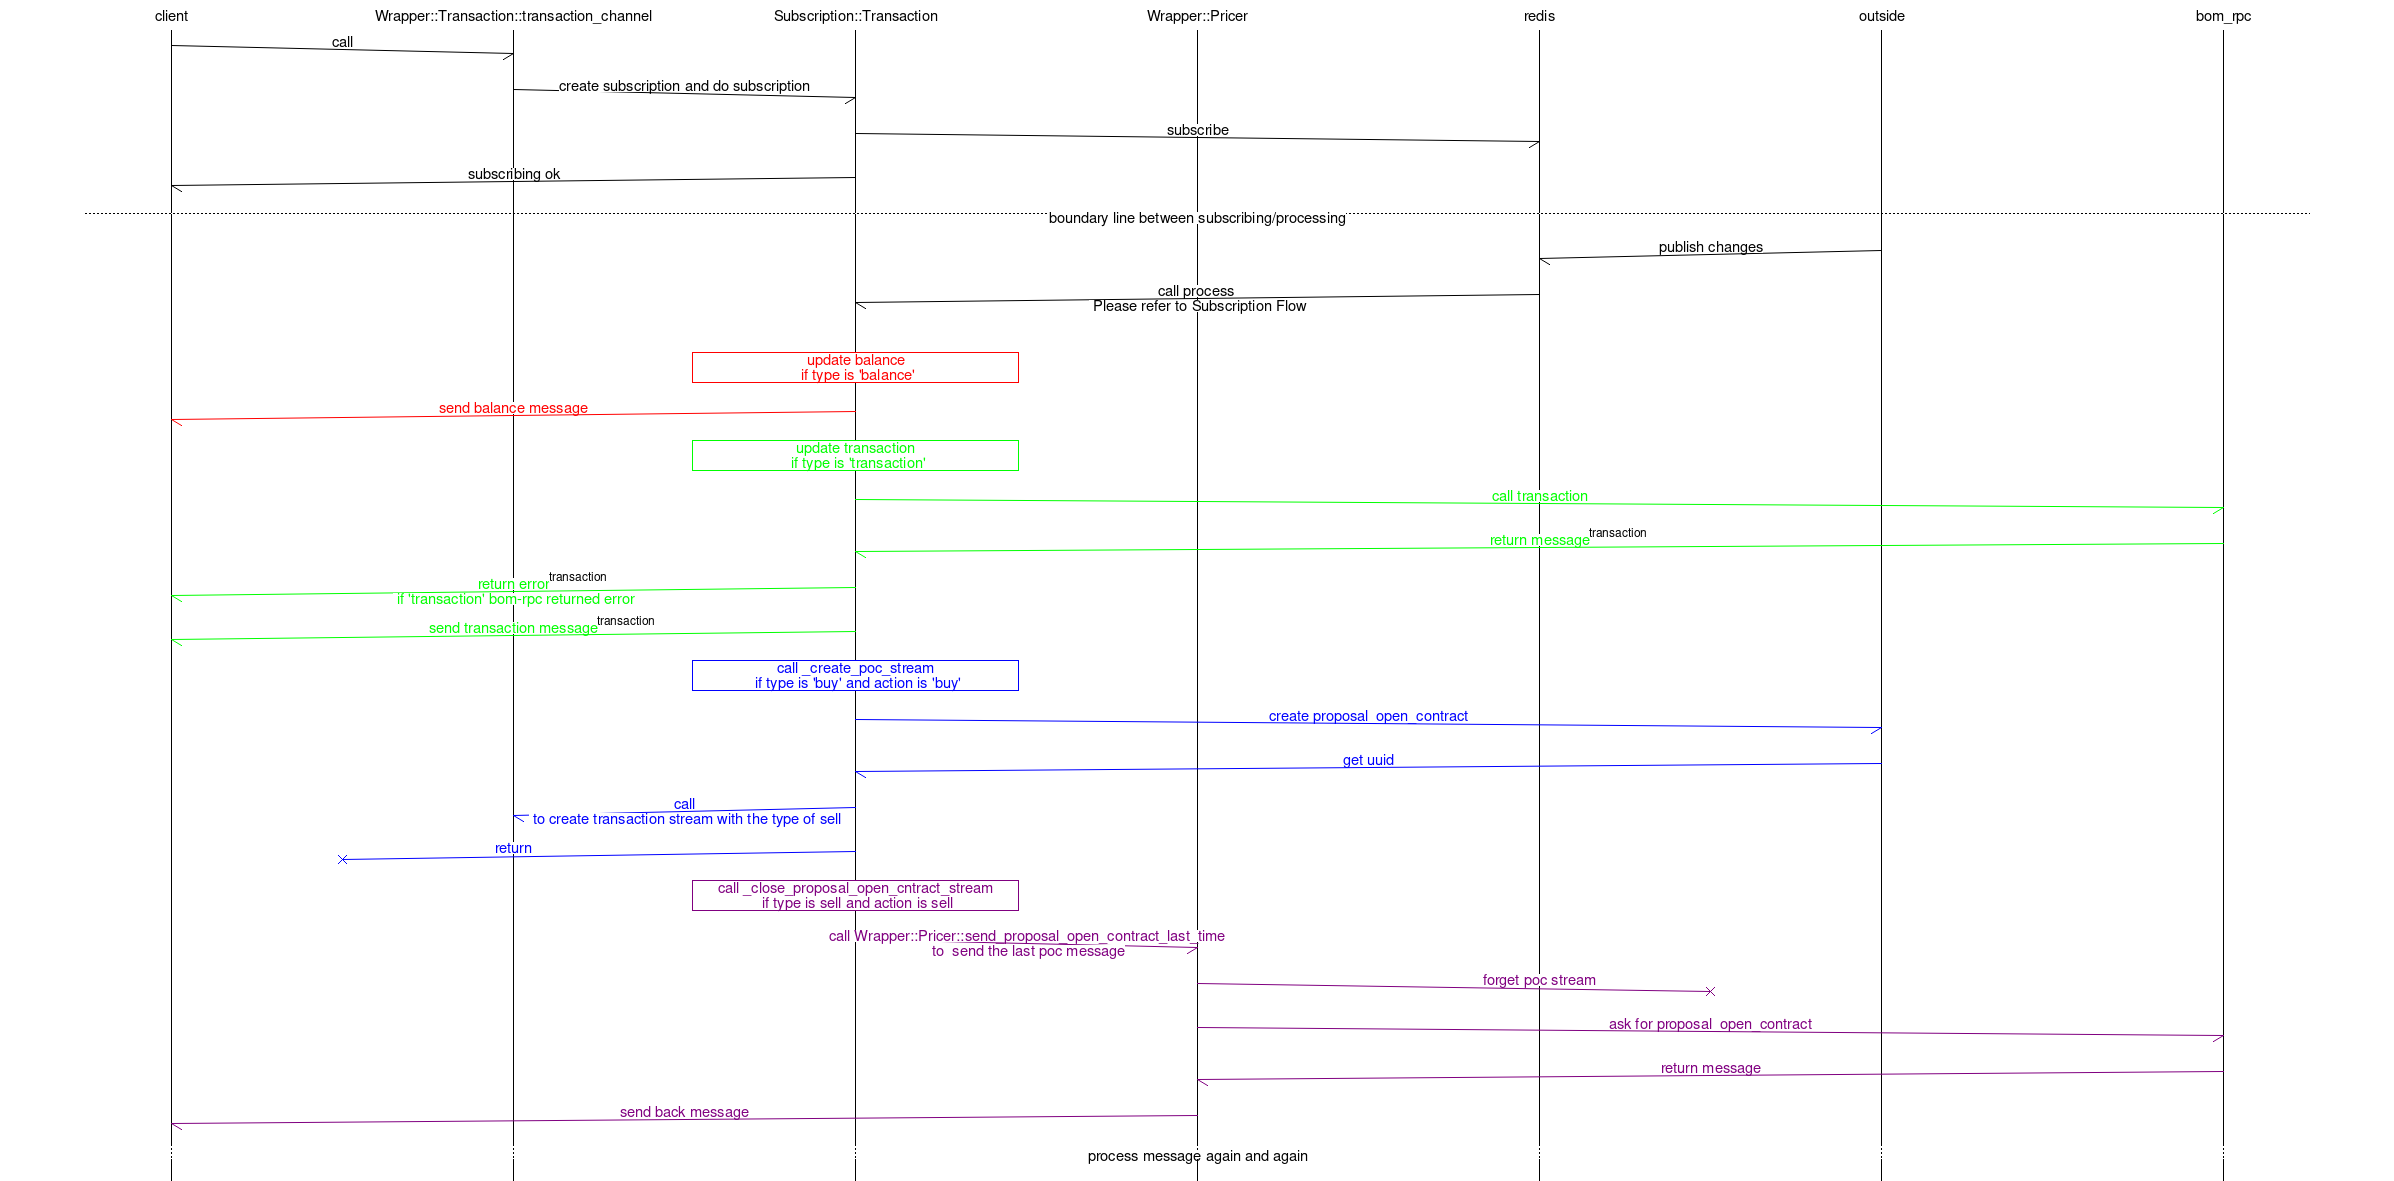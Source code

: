 # MSC for transaction flow
msc {
    hscale=4,arcgradient = 8;
    client,  create_channel [label= "Wrapper::Transaction::transaction_channel"], transaction [label = "Subscription::Transaction"], pricer [label = "Wrapper::Pricer"], redis, outside, bom_rpc;
    client ->  create_channel [ label = "call" ];
    create_channel -> transaction [ label = "create subscription and do subscription"];
    transaction -> redis [ label = "subscribe" ];
    transaction -> client [label = "subscribing ok"];
    --- [label = "boundary line between subscribing/processing"];
    outside -> redis [label = "publish changes"];
    redis -> transaction [label = "call process \n Please refer to Subscription Flow"];
    |||;
    transaction box transaction [label = "update balance\n if type is 'balance'", linecolor = "red", textcolor = "red"];
    transaction -> client [label = "send balance message", linecolor = "red", textcolor = "red"];
    transaction box transaction [label = "update transaction\n if type is 'transaction'", linecolor = "green", textcolor = "green"];
    transaction -> "bom_rpc" [label = "call transaction", linecolor = "green", textcolor = "green"];
    "bom_rpc" -> transaction [label = "return message", linecolor = "green", textcolor = "green", id = "transaction"];
    transaction -> client [label = "return error\n if 'transaction' bom-rpc returned error", linecolor = "green", textcolor = "green", id = "transaction"];
    transaction -> client [label = "send transaction message", linecolor = "green", textcolor = "green", id = "transaction"];

    transaction box transaction [label = "call _create_poc_stream\n if type is 'buy' and action is 'buy'", linecolor = "blue", textcolor="blue"];
    transaction -> "outside" [label = "create proposal_open_contract", linecolor = "blue", textcolor="blue"];
    "outside" -> transaction [label = "get uuid", linecolor = "blue", textcolor="blue"];
    transaction -> create_channel [label = "call\n to create transaction stream with the type of sell", linecolor = "blue", textcolor="blue"];
    transaction -x client [label = "return", linecolor = "blue", textcolor="blue"];
    transaction box transaction [label = "call _close_proposal_open_cntract_stream\n if type is sell and action is sell", linecolor = "purple", textcolor="purple"];
    transaction -> pricer [label = "call Wrapper::Pricer::send_proposal_open_contract_last_time\n to  send the last poc message", linecolor = "purple", textcolor="purple"];
    pricer -x "outside" [label = "forget poc stream",linecolor = "purple", textcolor="purple" ];
    pricer -> "bom_rpc" [label = "ask for proposal_open_contract",linecolor = "purple", textcolor="purple"];
    "bom_rpc" -> pricer [label = "return message", linecolor = "purple", textcolor="purple"];
    pricer -> client [label = "send back message", linecolor = "purple", textcolor="purple"];
    
    ... [label = "process message again and again"];
    
}
